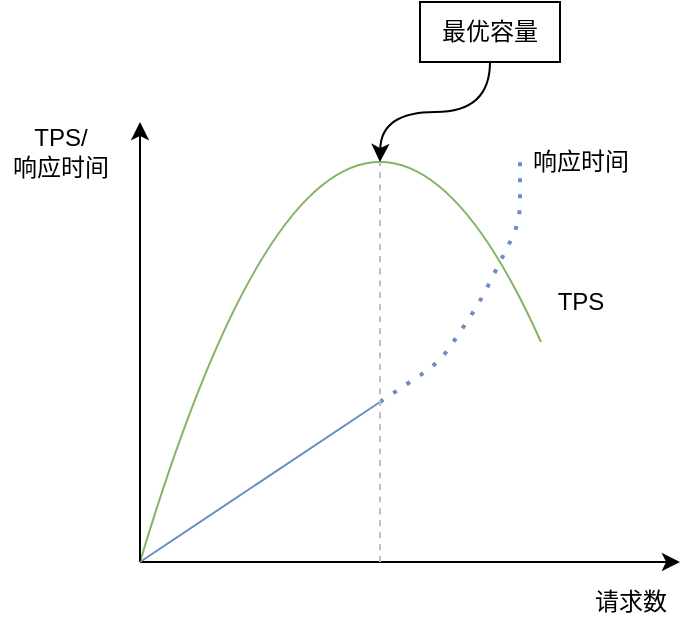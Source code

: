 <mxfile version="15.9.1" type="github">
  <diagram id="SBg_noD0FH7YBVtHcwcZ" name="Page-1">
    <mxGraphModel dx="1370" dy="801" grid="1" gridSize="10" guides="1" tooltips="1" connect="1" arrows="1" fold="1" page="1" pageScale="1" pageWidth="827" pageHeight="1169" math="0" shadow="0">
      <root>
        <mxCell id="0" />
        <mxCell id="1" parent="0" />
        <mxCell id="XWxAsyFAogPoOHr8qJu7-5" value="" style="endArrow=none;html=1;curved=1;fillColor=#d5e8d4;strokeColor=#82b366;" edge="1" parent="1">
          <mxGeometry width="50" height="50" relative="1" as="geometry">
            <mxPoint x="320" y="520" as="sourcePoint" />
            <mxPoint x="560" y="520" as="targetPoint" />
            <Array as="points">
              <mxPoint x="440" y="120" />
            </Array>
          </mxGeometry>
        </mxCell>
        <mxCell id="XWxAsyFAogPoOHr8qJu7-18" value="" style="rounded=0;whiteSpace=wrap;html=1;strokeColor=none;" vertex="1" parent="1">
          <mxGeometry x="505" y="410" width="65" height="110" as="geometry" />
        </mxCell>
        <mxCell id="XWxAsyFAogPoOHr8qJu7-1" value="" style="endArrow=classic;html=1;rounded=0;" edge="1" parent="1">
          <mxGeometry width="50" height="50" relative="1" as="geometry">
            <mxPoint x="320" y="520" as="sourcePoint" />
            <mxPoint x="590" y="520" as="targetPoint" />
          </mxGeometry>
        </mxCell>
        <mxCell id="XWxAsyFAogPoOHr8qJu7-2" value="" style="endArrow=classic;html=1;rounded=0;" edge="1" parent="1">
          <mxGeometry width="50" height="50" relative="1" as="geometry">
            <mxPoint x="320" y="520" as="sourcePoint" />
            <mxPoint x="320" y="300" as="targetPoint" />
          </mxGeometry>
        </mxCell>
        <mxCell id="XWxAsyFAogPoOHr8qJu7-6" value="" style="endArrow=none;html=1;rounded=1;fillColor=#dae8fc;strokeColor=#6c8ebf;" edge="1" parent="1">
          <mxGeometry width="50" height="50" relative="1" as="geometry">
            <mxPoint x="320" y="520" as="sourcePoint" />
            <mxPoint x="440" y="440" as="targetPoint" />
          </mxGeometry>
        </mxCell>
        <mxCell id="XWxAsyFAogPoOHr8qJu7-7" value="" style="endArrow=none;dashed=1;html=1;dashPattern=1 3;strokeWidth=2;rounded=1;fillColor=#dae8fc;strokeColor=#6c8ebf;" edge="1" parent="1">
          <mxGeometry width="50" height="50" relative="1" as="geometry">
            <mxPoint x="440" y="440" as="sourcePoint" />
            <mxPoint x="510" y="320" as="targetPoint" />
            <Array as="points">
              <mxPoint x="470" y="420" />
              <mxPoint x="490" y="390" />
              <mxPoint x="510" y="350" />
            </Array>
          </mxGeometry>
        </mxCell>
        <mxCell id="XWxAsyFAogPoOHr8qJu7-9" value="TPS" style="text;html=1;align=center;verticalAlign=middle;resizable=0;points=[];autosize=1;strokeColor=none;fillColor=none;" vertex="1" parent="1">
          <mxGeometry x="520" y="380" width="40" height="20" as="geometry" />
        </mxCell>
        <mxCell id="XWxAsyFAogPoOHr8qJu7-10" value="响应时间" style="text;html=1;align=center;verticalAlign=middle;resizable=0;points=[];autosize=1;strokeColor=none;fillColor=none;" vertex="1" parent="1">
          <mxGeometry x="510" y="310" width="60" height="20" as="geometry" />
        </mxCell>
        <mxCell id="XWxAsyFAogPoOHr8qJu7-11" value="请求数" style="text;html=1;align=center;verticalAlign=middle;resizable=0;points=[];autosize=1;strokeColor=none;fillColor=none;" vertex="1" parent="1">
          <mxGeometry x="540" y="530" width="50" height="20" as="geometry" />
        </mxCell>
        <mxCell id="XWxAsyFAogPoOHr8qJu7-12" value="TPS/&lt;br&gt;响应时间" style="text;html=1;align=center;verticalAlign=middle;resizable=0;points=[];autosize=1;strokeColor=none;fillColor=none;" vertex="1" parent="1">
          <mxGeometry x="250" y="300" width="60" height="30" as="geometry" />
        </mxCell>
        <mxCell id="XWxAsyFAogPoOHr8qJu7-13" value="" style="endArrow=none;dashed=1;html=1;strokeWidth=1;curved=1;strokeColor=#BFBFBF;" edge="1" parent="1">
          <mxGeometry width="50" height="50" relative="1" as="geometry">
            <mxPoint x="440" y="520" as="sourcePoint" />
            <mxPoint x="440" y="320" as="targetPoint" />
          </mxGeometry>
        </mxCell>
        <mxCell id="XWxAsyFAogPoOHr8qJu7-17" style="edgeStyle=orthogonalEdgeStyle;curved=1;orthogonalLoop=1;jettySize=auto;html=1;exitX=0.5;exitY=1;exitDx=0;exitDy=0;strokeColor=#000000;strokeWidth=1;" edge="1" parent="1" source="XWxAsyFAogPoOHr8qJu7-16">
          <mxGeometry relative="1" as="geometry">
            <mxPoint x="440" y="320" as="targetPoint" />
          </mxGeometry>
        </mxCell>
        <mxCell id="XWxAsyFAogPoOHr8qJu7-16" value="最优容量" style="rounded=0;whiteSpace=wrap;html=1;strokeColor=default;" vertex="1" parent="1">
          <mxGeometry x="460" y="240" width="70" height="30" as="geometry" />
        </mxCell>
      </root>
    </mxGraphModel>
  </diagram>
</mxfile>

